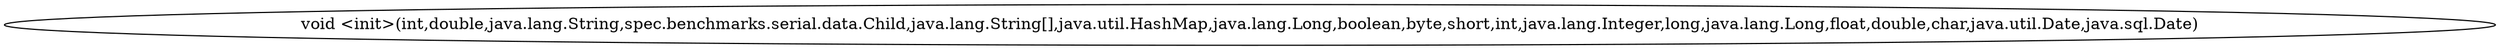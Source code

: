 digraph g {
0[label="void <init>(int,double,java.lang.String,spec.benchmarks.serial.data.Child,java.lang.String[],java.util.HashMap,java.lang.Long,boolean,byte,short,int,java.lang.Integer,long,java.lang.Long,float,double,char,java.util.Date,java.sql.Date)"]
}